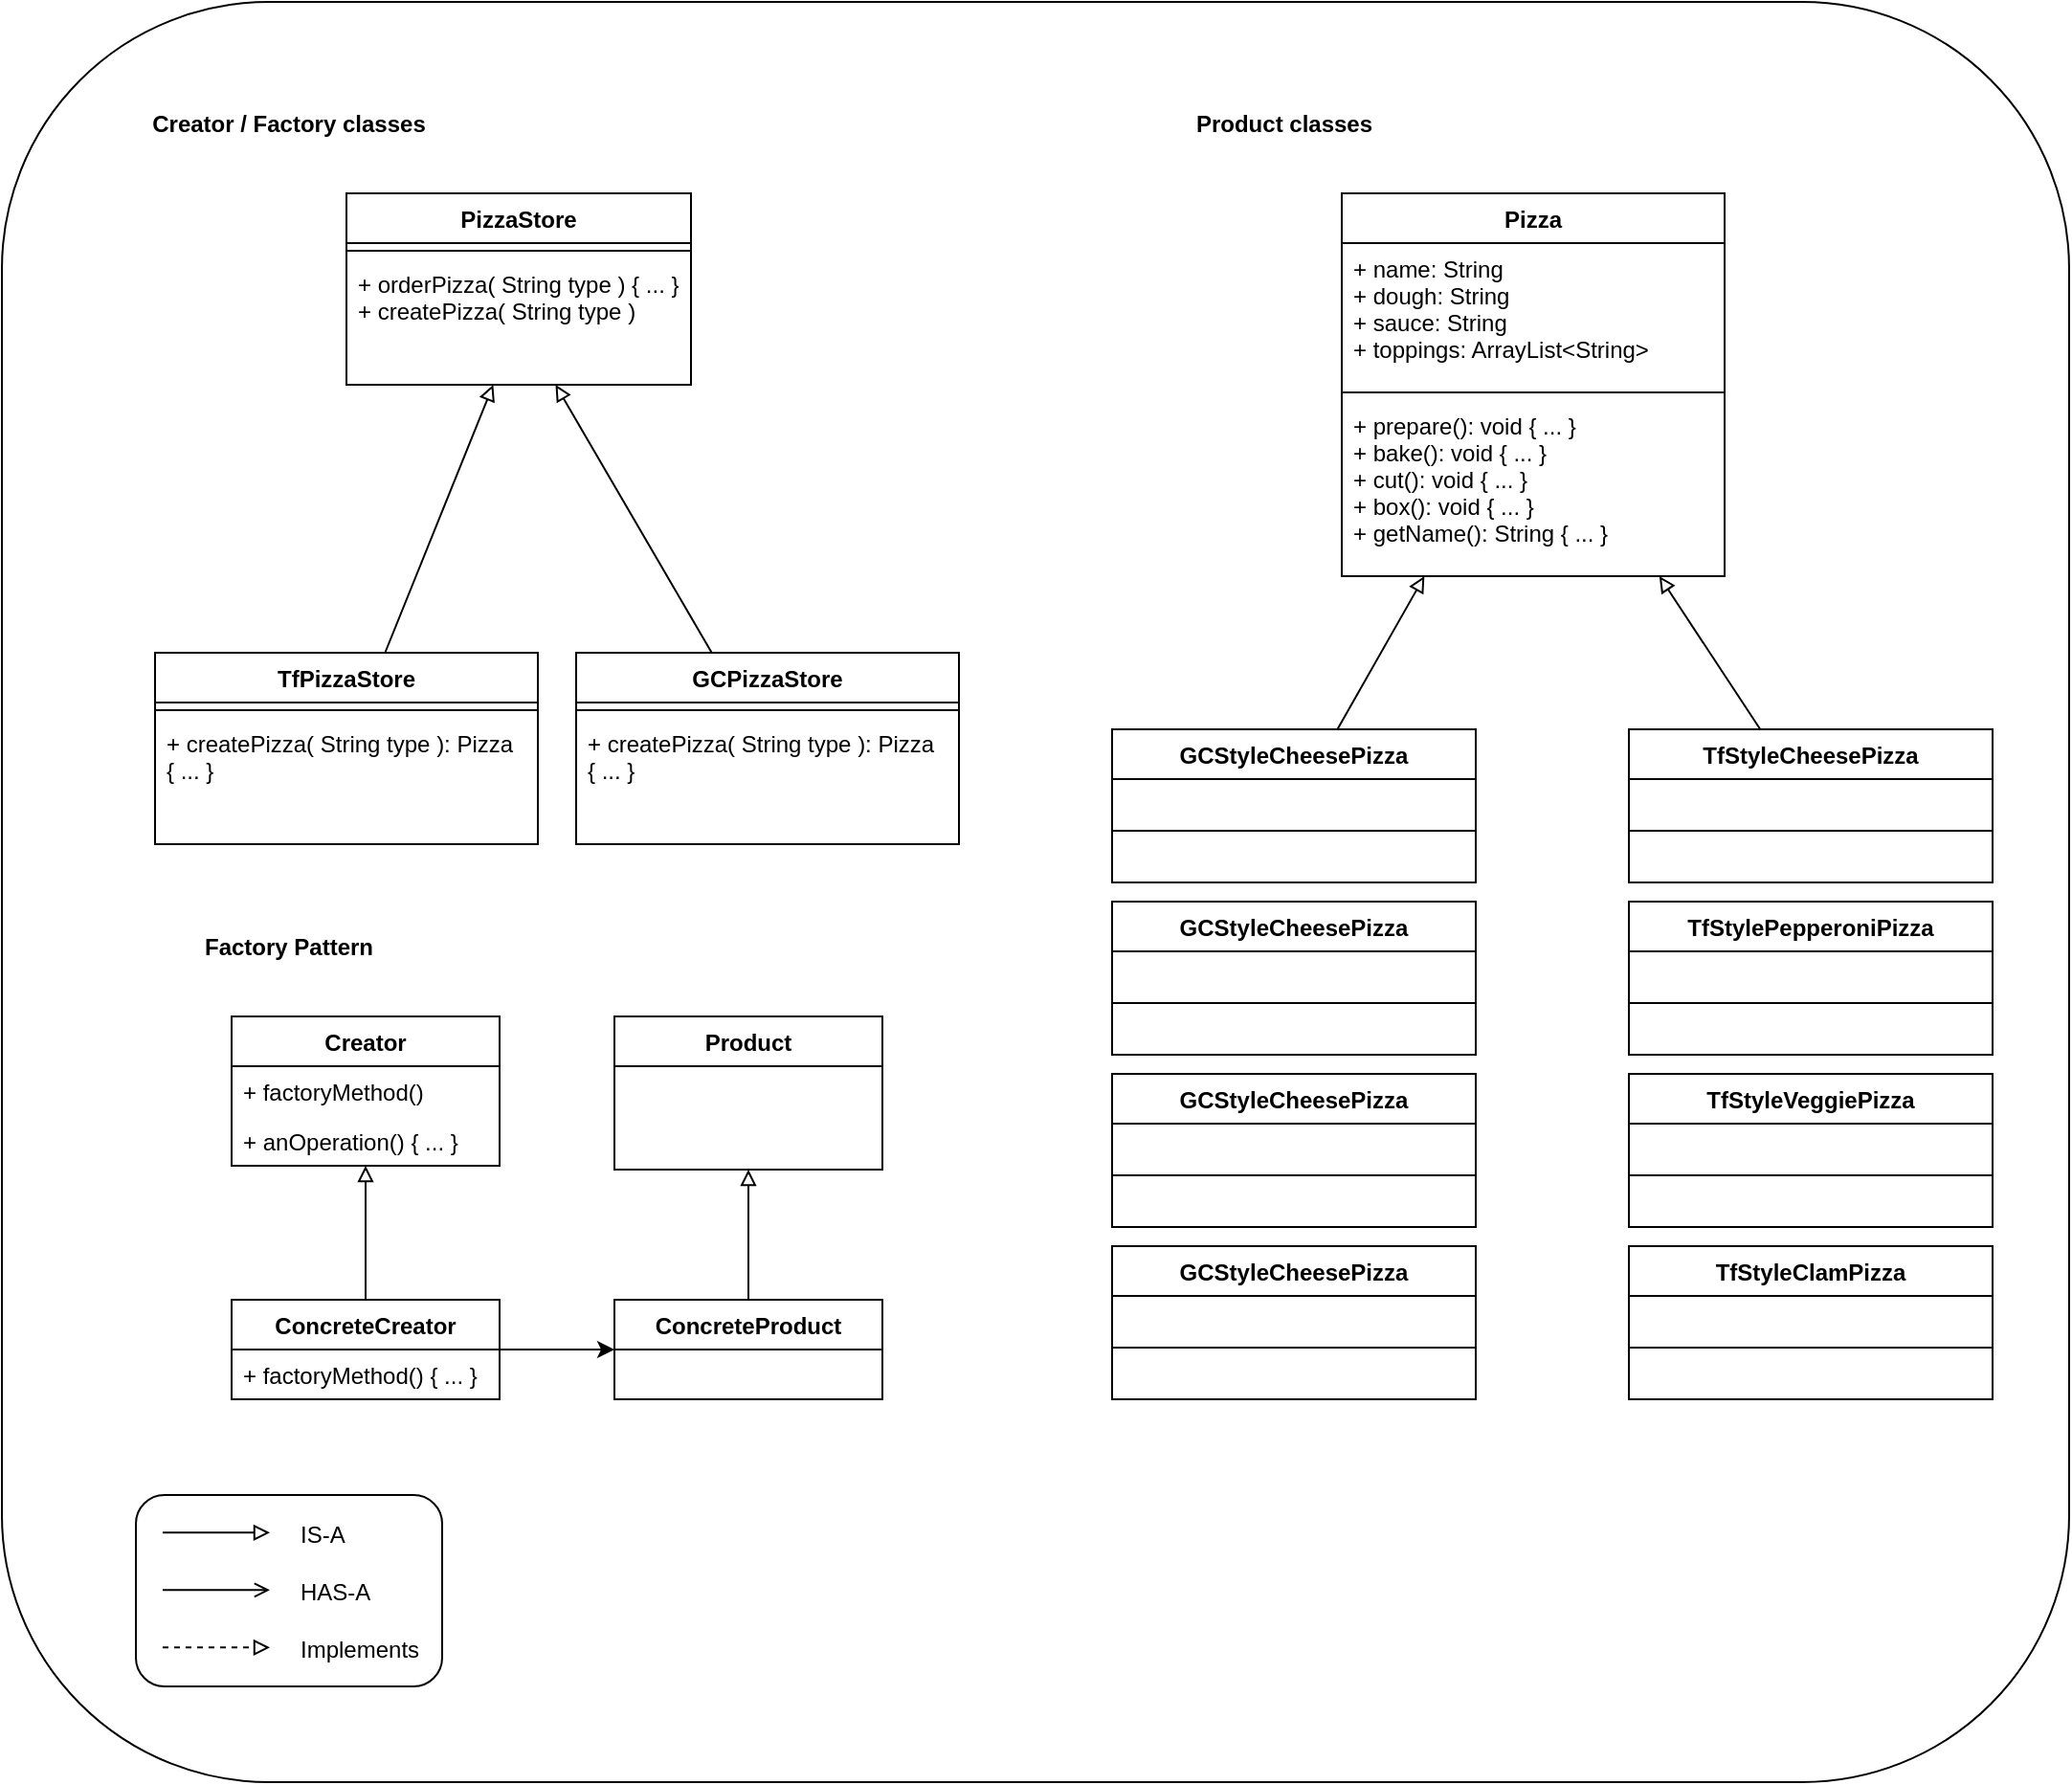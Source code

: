<mxfile version="15.5.8" type="device"><diagram id="JnD1QhhIr47Y44iLsBIE" name="Page-1"><mxGraphModel dx="2066" dy="1097" grid="1" gridSize="10" guides="1" tooltips="1" connect="1" arrows="1" fold="1" page="1" pageScale="1" pageWidth="4681" pageHeight="3300" math="0" shadow="0"><root><mxCell id="0"/><mxCell id="1" parent="0"/><mxCell id="Z9BSiIcWPX28CdtwF2Qc-1" value="PizzaStore" style="swimlane;fontStyle=1;align=center;verticalAlign=top;childLayout=stackLayout;horizontal=1;startSize=26;horizontalStack=0;resizeParent=1;resizeParentMax=0;resizeLast=0;collapsible=1;marginBottom=0;" vertex="1" parent="1"><mxGeometry x="200" y="120" width="180" height="100" as="geometry"/></mxCell><mxCell id="Z9BSiIcWPX28CdtwF2Qc-3" value="" style="line;strokeWidth=1;fillColor=none;align=left;verticalAlign=middle;spacingTop=-1;spacingLeft=3;spacingRight=3;rotatable=0;labelPosition=right;points=[];portConstraint=eastwest;" vertex="1" parent="Z9BSiIcWPX28CdtwF2Qc-1"><mxGeometry y="26" width="180" height="8" as="geometry"/></mxCell><mxCell id="Z9BSiIcWPX28CdtwF2Qc-4" value="+ orderPizza( String type ) { ... }&#10;+ createPizza( String type )" style="text;strokeColor=none;fillColor=none;align=left;verticalAlign=top;spacingLeft=4;spacingRight=4;overflow=hidden;rotatable=0;points=[[0,0.5],[1,0.5]];portConstraint=eastwest;" vertex="1" parent="Z9BSiIcWPX28CdtwF2Qc-1"><mxGeometry y="34" width="180" height="66" as="geometry"/></mxCell><mxCell id="Z9BSiIcWPX28CdtwF2Qc-5" value="TfPizzaStore" style="swimlane;fontStyle=1;align=center;verticalAlign=top;childLayout=stackLayout;horizontal=1;startSize=26;horizontalStack=0;resizeParent=1;resizeParentMax=0;resizeLast=0;collapsible=1;marginBottom=0;" vertex="1" parent="1"><mxGeometry x="100" y="360" width="200" height="100" as="geometry"/></mxCell><mxCell id="Z9BSiIcWPX28CdtwF2Qc-6" value="" style="line;strokeWidth=1;fillColor=none;align=left;verticalAlign=middle;spacingTop=-1;spacingLeft=3;spacingRight=3;rotatable=0;labelPosition=right;points=[];portConstraint=eastwest;" vertex="1" parent="Z9BSiIcWPX28CdtwF2Qc-5"><mxGeometry y="26" width="200" height="8" as="geometry"/></mxCell><mxCell id="Z9BSiIcWPX28CdtwF2Qc-7" value="+ createPizza( String type ): Pizza &#10;{ ... }" style="text;strokeColor=none;fillColor=none;align=left;verticalAlign=top;spacingLeft=4;spacingRight=4;overflow=hidden;rotatable=0;points=[[0,0.5],[1,0.5]];portConstraint=eastwest;" vertex="1" parent="Z9BSiIcWPX28CdtwF2Qc-5"><mxGeometry y="34" width="200" height="66" as="geometry"/></mxCell><mxCell id="Z9BSiIcWPX28CdtwF2Qc-8" value="GCPizzaStore" style="swimlane;fontStyle=1;align=center;verticalAlign=top;childLayout=stackLayout;horizontal=1;startSize=26;horizontalStack=0;resizeParent=1;resizeParentMax=0;resizeLast=0;collapsible=1;marginBottom=0;" vertex="1" parent="1"><mxGeometry x="320" y="360" width="200" height="100" as="geometry"/></mxCell><mxCell id="Z9BSiIcWPX28CdtwF2Qc-9" value="" style="line;strokeWidth=1;fillColor=none;align=left;verticalAlign=middle;spacingTop=-1;spacingLeft=3;spacingRight=3;rotatable=0;labelPosition=right;points=[];portConstraint=eastwest;" vertex="1" parent="Z9BSiIcWPX28CdtwF2Qc-8"><mxGeometry y="26" width="200" height="8" as="geometry"/></mxCell><mxCell id="Z9BSiIcWPX28CdtwF2Qc-10" value="+ createPizza( String type ): Pizza &#10;{ ... }" style="text;strokeColor=none;fillColor=none;align=left;verticalAlign=top;spacingLeft=4;spacingRight=4;overflow=hidden;rotatable=0;points=[[0,0.5],[1,0.5]];portConstraint=eastwest;" vertex="1" parent="Z9BSiIcWPX28CdtwF2Qc-8"><mxGeometry y="34" width="200" height="66" as="geometry"/></mxCell><mxCell id="Z9BSiIcWPX28CdtwF2Qc-11" value="" style="endArrow=open;html=1;rounded=0;exitX=0.996;exitY=1.023;exitDx=0;exitDy=0;exitPerimeter=0;endFill=0;" edge="1" parent="1"><mxGeometry width="50" height="50" relative="1" as="geometry"><mxPoint x="104" y="849.682" as="sourcePoint"/><mxPoint x="160" y="849.67" as="targetPoint"/></mxGeometry></mxCell><mxCell id="Z9BSiIcWPX28CdtwF2Qc-12" value="" style="endArrow=block;html=1;rounded=0;exitX=0.5;exitY=0;exitDx=0;exitDy=0;endFill=0;" edge="1" parent="1"><mxGeometry width="50" height="50" relative="1" as="geometry"><mxPoint x="104" y="819.67" as="sourcePoint"/><mxPoint x="160" y="819.67" as="targetPoint"/></mxGeometry></mxCell><mxCell id="Z9BSiIcWPX28CdtwF2Qc-13" value="" style="endArrow=block;html=1;rounded=0;dashed=1;endFill=0;exitX=0.5;exitY=0;exitDx=0;exitDy=0;" edge="1" parent="1"><mxGeometry width="50" height="50" relative="1" as="geometry"><mxPoint x="104" y="879.67" as="sourcePoint"/><mxPoint x="160" y="879.67" as="targetPoint"/></mxGeometry></mxCell><mxCell id="Z9BSiIcWPX28CdtwF2Qc-14" value="IS-A" style="text;strokeColor=none;fillColor=none;align=left;verticalAlign=middle;spacingLeft=4;spacingRight=4;overflow=hidden;points=[[0,0.5],[1,0.5]];portConstraint=eastwest;rotatable=0;" vertex="1" parent="1"><mxGeometry x="170" y="805" width="50" height="30" as="geometry"/></mxCell><mxCell id="Z9BSiIcWPX28CdtwF2Qc-15" value="HAS-A" style="text;strokeColor=none;fillColor=none;align=left;verticalAlign=middle;spacingLeft=4;spacingRight=4;overflow=hidden;points=[[0,0.5],[1,0.5]];portConstraint=eastwest;rotatable=0;" vertex="1" parent="1"><mxGeometry x="170" y="835" width="50" height="30" as="geometry"/></mxCell><mxCell id="Z9BSiIcWPX28CdtwF2Qc-16" value="Implements" style="text;strokeColor=none;fillColor=none;align=left;verticalAlign=middle;spacingLeft=4;spacingRight=4;overflow=hidden;points=[[0,0.5],[1,0.5]];portConstraint=eastwest;rotatable=0;" vertex="1" parent="1"><mxGeometry x="170" y="865" width="80" height="30" as="geometry"/></mxCell><mxCell id="Z9BSiIcWPX28CdtwF2Qc-17" value="" style="rounded=1;whiteSpace=wrap;html=1;fillColor=none;" vertex="1" parent="1"><mxGeometry x="90" y="800" width="160" height="100" as="geometry"/></mxCell><mxCell id="Z9BSiIcWPX28CdtwF2Qc-18" value="" style="endArrow=block;html=1;rounded=0;endFill=0;" edge="1" parent="1" source="Z9BSiIcWPX28CdtwF2Qc-5" target="Z9BSiIcWPX28CdtwF2Qc-4"><mxGeometry width="50" height="50" relative="1" as="geometry"><mxPoint x="104" y="549.67" as="sourcePoint"/><mxPoint x="160" y="549.67" as="targetPoint"/></mxGeometry></mxCell><mxCell id="Z9BSiIcWPX28CdtwF2Qc-19" value="" style="endArrow=block;html=1;rounded=0;endFill=0;" edge="1" parent="1" source="Z9BSiIcWPX28CdtwF2Qc-8" target="Z9BSiIcWPX28CdtwF2Qc-4"><mxGeometry width="50" height="50" relative="1" as="geometry"><mxPoint x="210.785" y="370" as="sourcePoint"/><mxPoint x="282.982" y="230" as="targetPoint"/></mxGeometry></mxCell><mxCell id="Z9BSiIcWPX28CdtwF2Qc-20" value="Creator / Factory classes" style="text;align=center;fontStyle=1;verticalAlign=middle;spacingLeft=3;spacingRight=3;strokeColor=none;rotatable=0;points=[[0,0.5],[1,0.5]];portConstraint=eastwest;" vertex="1" parent="1"><mxGeometry x="80" y="70" width="180" height="26" as="geometry"/></mxCell><mxCell id="Z9BSiIcWPX28CdtwF2Qc-24" value="TfStyleCheesePizza" style="swimlane;fontStyle=1;align=center;verticalAlign=top;childLayout=stackLayout;horizontal=1;startSize=26;horizontalStack=0;resizeParent=1;resizeParentMax=0;resizeLast=0;collapsible=1;marginBottom=0;" vertex="1" parent="1"><mxGeometry x="870" y="400" width="190" height="80" as="geometry"/></mxCell><mxCell id="Z9BSiIcWPX28CdtwF2Qc-25" value="" style="line;strokeWidth=1;fillColor=none;align=left;verticalAlign=middle;spacingTop=-1;spacingLeft=3;spacingRight=3;rotatable=0;labelPosition=right;points=[];portConstraint=eastwest;" vertex="1" parent="Z9BSiIcWPX28CdtwF2Qc-24"><mxGeometry y="26" width="190" height="54" as="geometry"/></mxCell><mxCell id="Z9BSiIcWPX28CdtwF2Qc-30" value="" style="endArrow=block;html=1;rounded=0;endFill=0;" edge="1" parent="1" source="Z9BSiIcWPX28CdtwF2Qc-24" target="Z9BSiIcWPX28CdtwF2Qc-34"><mxGeometry width="50" height="50" relative="1" as="geometry"><mxPoint x="624" y="549.67" as="sourcePoint"/><mxPoint x="740" y="430" as="targetPoint"/></mxGeometry></mxCell><mxCell id="Z9BSiIcWPX28CdtwF2Qc-32" value="Product classes" style="text;align=center;fontStyle=1;verticalAlign=middle;spacingLeft=3;spacingRight=3;strokeColor=none;rotatable=0;points=[[0,0.5],[1,0.5]];portConstraint=eastwest;" vertex="1" parent="1"><mxGeometry x="600" y="70" width="180" height="26" as="geometry"/></mxCell><mxCell id="Z9BSiIcWPX28CdtwF2Qc-34" value="Pizza" style="swimlane;fontStyle=1;align=center;verticalAlign=top;childLayout=stackLayout;horizontal=1;startSize=26;horizontalStack=0;resizeParent=1;resizeParentMax=0;resizeLast=0;collapsible=1;marginBottom=0;" vertex="1" parent="1"><mxGeometry x="720" y="120" width="200" height="200" as="geometry"/></mxCell><mxCell id="Z9BSiIcWPX28CdtwF2Qc-35" value="+ name: String&#10;+ dough: String&#10;+ sauce: String&#10;+ toppings: ArrayList&lt;String&gt;" style="text;strokeColor=none;fillColor=none;align=left;verticalAlign=top;spacingLeft=4;spacingRight=4;overflow=hidden;rotatable=0;points=[[0,0.5],[1,0.5]];portConstraint=eastwest;" vertex="1" parent="Z9BSiIcWPX28CdtwF2Qc-34"><mxGeometry y="26" width="200" height="74" as="geometry"/></mxCell><mxCell id="Z9BSiIcWPX28CdtwF2Qc-36" value="" style="line;strokeWidth=1;fillColor=none;align=left;verticalAlign=middle;spacingTop=-1;spacingLeft=3;spacingRight=3;rotatable=0;labelPosition=right;points=[];portConstraint=eastwest;" vertex="1" parent="Z9BSiIcWPX28CdtwF2Qc-34"><mxGeometry y="100" width="200" height="8" as="geometry"/></mxCell><mxCell id="Z9BSiIcWPX28CdtwF2Qc-37" value="+ prepare(): void { ... }&#10;+ bake(): void { ... }&#10;+ cut(): void { ... }&#10;+ box(): void { ... }&#10;+ getName(): String { ... }" style="text;strokeColor=none;fillColor=none;align=left;verticalAlign=top;spacingLeft=4;spacingRight=4;overflow=hidden;rotatable=0;points=[[0,0.5],[1,0.5]];portConstraint=eastwest;" vertex="1" parent="Z9BSiIcWPX28CdtwF2Qc-34"><mxGeometry y="108" width="200" height="92" as="geometry"/></mxCell><mxCell id="Z9BSiIcWPX28CdtwF2Qc-38" value="GCStyleCheesePizza" style="swimlane;fontStyle=1;align=center;verticalAlign=top;childLayout=stackLayout;horizontal=1;startSize=26;horizontalStack=0;resizeParent=1;resizeParentMax=0;resizeLast=0;collapsible=1;marginBottom=0;" vertex="1" parent="1"><mxGeometry x="600" y="670" width="190" height="80" as="geometry"/></mxCell><mxCell id="Z9BSiIcWPX28CdtwF2Qc-39" value="" style="line;strokeWidth=1;fillColor=none;align=left;verticalAlign=middle;spacingTop=-1;spacingLeft=3;spacingRight=3;rotatable=0;labelPosition=right;points=[];portConstraint=eastwest;" vertex="1" parent="Z9BSiIcWPX28CdtwF2Qc-38"><mxGeometry y="26" width="190" height="54" as="geometry"/></mxCell><mxCell id="Z9BSiIcWPX28CdtwF2Qc-41" value="TfStylePepperoniPizza" style="swimlane;fontStyle=1;align=center;verticalAlign=top;childLayout=stackLayout;horizontal=1;startSize=26;horizontalStack=0;resizeParent=1;resizeParentMax=0;resizeLast=0;collapsible=1;marginBottom=0;" vertex="1" parent="1"><mxGeometry x="870" y="490" width="190" height="80" as="geometry"/></mxCell><mxCell id="Z9BSiIcWPX28CdtwF2Qc-42" value="" style="line;strokeWidth=1;fillColor=none;align=left;verticalAlign=middle;spacingTop=-1;spacingLeft=3;spacingRight=3;rotatable=0;labelPosition=right;points=[];portConstraint=eastwest;" vertex="1" parent="Z9BSiIcWPX28CdtwF2Qc-41"><mxGeometry y="26" width="190" height="54" as="geometry"/></mxCell><mxCell id="Z9BSiIcWPX28CdtwF2Qc-44" value="TfStyleClamPizza" style="swimlane;fontStyle=1;align=center;verticalAlign=top;childLayout=stackLayout;horizontal=1;startSize=26;horizontalStack=0;resizeParent=1;resizeParentMax=0;resizeLast=0;collapsible=1;marginBottom=0;" vertex="1" parent="1"><mxGeometry x="870" y="670" width="190" height="80" as="geometry"/></mxCell><mxCell id="Z9BSiIcWPX28CdtwF2Qc-45" value="" style="line;strokeWidth=1;fillColor=none;align=left;verticalAlign=middle;spacingTop=-1;spacingLeft=3;spacingRight=3;rotatable=0;labelPosition=right;points=[];portConstraint=eastwest;" vertex="1" parent="Z9BSiIcWPX28CdtwF2Qc-44"><mxGeometry y="26" width="190" height="54" as="geometry"/></mxCell><mxCell id="Z9BSiIcWPX28CdtwF2Qc-47" value="TfStyleVeggiePizza" style="swimlane;fontStyle=1;align=center;verticalAlign=top;childLayout=stackLayout;horizontal=1;startSize=26;horizontalStack=0;resizeParent=1;resizeParentMax=0;resizeLast=0;collapsible=1;marginBottom=0;" vertex="1" parent="1"><mxGeometry x="870" y="580" width="190" height="80" as="geometry"/></mxCell><mxCell id="Z9BSiIcWPX28CdtwF2Qc-48" value="" style="line;strokeWidth=1;fillColor=none;align=left;verticalAlign=middle;spacingTop=-1;spacingLeft=3;spacingRight=3;rotatable=0;labelPosition=right;points=[];portConstraint=eastwest;" vertex="1" parent="Z9BSiIcWPX28CdtwF2Qc-47"><mxGeometry y="26" width="190" height="54" as="geometry"/></mxCell><mxCell id="Z9BSiIcWPX28CdtwF2Qc-50" value="GCStyleCheesePizza" style="swimlane;fontStyle=1;align=center;verticalAlign=top;childLayout=stackLayout;horizontal=1;startSize=26;horizontalStack=0;resizeParent=1;resizeParentMax=0;resizeLast=0;collapsible=1;marginBottom=0;" vertex="1" parent="1"><mxGeometry x="600" y="580" width="190" height="80" as="geometry"/></mxCell><mxCell id="Z9BSiIcWPX28CdtwF2Qc-51" value="" style="line;strokeWidth=1;fillColor=none;align=left;verticalAlign=middle;spacingTop=-1;spacingLeft=3;spacingRight=3;rotatable=0;labelPosition=right;points=[];portConstraint=eastwest;" vertex="1" parent="Z9BSiIcWPX28CdtwF2Qc-50"><mxGeometry y="26" width="190" height="54" as="geometry"/></mxCell><mxCell id="Z9BSiIcWPX28CdtwF2Qc-53" value="GCStyleCheesePizza" style="swimlane;fontStyle=1;align=center;verticalAlign=top;childLayout=stackLayout;horizontal=1;startSize=26;horizontalStack=0;resizeParent=1;resizeParentMax=0;resizeLast=0;collapsible=1;marginBottom=0;" vertex="1" parent="1"><mxGeometry x="600" y="400" width="190" height="80" as="geometry"/></mxCell><mxCell id="Z9BSiIcWPX28CdtwF2Qc-54" value="" style="line;strokeWidth=1;fillColor=none;align=left;verticalAlign=middle;spacingTop=-1;spacingLeft=3;spacingRight=3;rotatable=0;labelPosition=right;points=[];portConstraint=eastwest;" vertex="1" parent="Z9BSiIcWPX28CdtwF2Qc-53"><mxGeometry y="26" width="190" height="54" as="geometry"/></mxCell><mxCell id="Z9BSiIcWPX28CdtwF2Qc-55" value="" style="endArrow=block;html=1;rounded=0;endFill=0;" edge="1" parent="1" source="Z9BSiIcWPX28CdtwF2Qc-53" target="Z9BSiIcWPX28CdtwF2Qc-34"><mxGeometry width="50" height="50" relative="1" as="geometry"><mxPoint x="924" y="569.67" as="sourcePoint"/><mxPoint x="1040" y="450" as="targetPoint"/></mxGeometry></mxCell><mxCell id="Z9BSiIcWPX28CdtwF2Qc-56" value="GCStyleCheesePizza" style="swimlane;fontStyle=1;align=center;verticalAlign=top;childLayout=stackLayout;horizontal=1;startSize=26;horizontalStack=0;resizeParent=1;resizeParentMax=0;resizeLast=0;collapsible=1;marginBottom=0;" vertex="1" parent="1"><mxGeometry x="600" y="490" width="190" height="80" as="geometry"/></mxCell><mxCell id="Z9BSiIcWPX28CdtwF2Qc-57" value="" style="line;strokeWidth=1;fillColor=none;align=left;verticalAlign=middle;spacingTop=-1;spacingLeft=3;spacingRight=3;rotatable=0;labelPosition=right;points=[];portConstraint=eastwest;" vertex="1" parent="Z9BSiIcWPX28CdtwF2Qc-56"><mxGeometry y="26" width="190" height="54" as="geometry"/></mxCell><mxCell id="Z9BSiIcWPX28CdtwF2Qc-59" value="Creator" style="swimlane;fontStyle=1;childLayout=stackLayout;horizontal=1;startSize=26;fillColor=none;horizontalStack=0;resizeParent=1;resizeParentMax=0;resizeLast=0;collapsible=1;marginBottom=0;align=center;" vertex="1" parent="1"><mxGeometry x="140" y="550" width="140" height="78" as="geometry"/></mxCell><mxCell id="Z9BSiIcWPX28CdtwF2Qc-60" value="+ factoryMethod()" style="text;strokeColor=none;fillColor=none;align=left;verticalAlign=top;spacingLeft=4;spacingRight=4;overflow=hidden;rotatable=0;points=[[0,0.5],[1,0.5]];portConstraint=eastwest;" vertex="1" parent="Z9BSiIcWPX28CdtwF2Qc-59"><mxGeometry y="26" width="140" height="26" as="geometry"/></mxCell><mxCell id="Z9BSiIcWPX28CdtwF2Qc-61" value="+ anOperation() { ... }" style="text;strokeColor=none;fillColor=none;align=left;verticalAlign=top;spacingLeft=4;spacingRight=4;overflow=hidden;rotatable=0;points=[[0,0.5],[1,0.5]];portConstraint=eastwest;" vertex="1" parent="Z9BSiIcWPX28CdtwF2Qc-59"><mxGeometry y="52" width="140" height="26" as="geometry"/></mxCell><mxCell id="Z9BSiIcWPX28CdtwF2Qc-63" value="ConcreteCreator" style="swimlane;fontStyle=1;childLayout=stackLayout;horizontal=1;startSize=26;fillColor=none;horizontalStack=0;resizeParent=1;resizeParentMax=0;resizeLast=0;collapsible=1;marginBottom=0;align=center;" vertex="1" parent="1"><mxGeometry x="140" y="698" width="140" height="52" as="geometry"/></mxCell><mxCell id="Z9BSiIcWPX28CdtwF2Qc-64" value="+ factoryMethod() { ... }" style="text;strokeColor=none;fillColor=none;align=left;verticalAlign=top;spacingLeft=4;spacingRight=4;overflow=hidden;rotatable=0;points=[[0,0.5],[1,0.5]];portConstraint=eastwest;" vertex="1" parent="Z9BSiIcWPX28CdtwF2Qc-63"><mxGeometry y="26" width="140" height="26" as="geometry"/></mxCell><mxCell id="Z9BSiIcWPX28CdtwF2Qc-66" value="" style="endArrow=block;html=1;rounded=0;endFill=0;" edge="1" parent="1" source="Z9BSiIcWPX28CdtwF2Qc-63" target="Z9BSiIcWPX28CdtwF2Qc-59"><mxGeometry width="50" height="50" relative="1" as="geometry"><mxPoint x="-111.364" y="880" as="sourcePoint"/><mxPoint x="-164.091" y="800" as="targetPoint"/></mxGeometry></mxCell><mxCell id="Z9BSiIcWPX28CdtwF2Qc-67" value="Product" style="swimlane;fontStyle=1;childLayout=stackLayout;horizontal=1;startSize=26;fillColor=none;horizontalStack=0;resizeParent=1;resizeParentMax=0;resizeLast=0;collapsible=1;marginBottom=0;align=center;" vertex="1" parent="1"><mxGeometry x="340" y="550" width="140" height="80" as="geometry"/></mxCell><mxCell id="Z9BSiIcWPX28CdtwF2Qc-70" value="ConcreteProduct" style="swimlane;fontStyle=1;childLayout=stackLayout;horizontal=1;startSize=26;fillColor=none;horizontalStack=0;resizeParent=1;resizeParentMax=0;resizeLast=0;collapsible=1;marginBottom=0;align=center;" vertex="1" parent="1"><mxGeometry x="340" y="698" width="140" height="52" as="geometry"/></mxCell><mxCell id="Z9BSiIcWPX28CdtwF2Qc-72" value="" style="endArrow=block;html=1;rounded=0;endFill=0;" edge="1" parent="1" source="Z9BSiIcWPX28CdtwF2Qc-70" target="Z9BSiIcWPX28CdtwF2Qc-67"><mxGeometry width="50" height="50" relative="1" as="geometry"><mxPoint x="88.636" y="880" as="sourcePoint"/><mxPoint x="35.909" y="800" as="targetPoint"/></mxGeometry></mxCell><mxCell id="Z9BSiIcWPX28CdtwF2Qc-73" value="" style="endArrow=classic;html=1;rounded=0;" edge="1" parent="1" source="Z9BSiIcWPX28CdtwF2Qc-63" target="Z9BSiIcWPX28CdtwF2Qc-70"><mxGeometry width="50" height="50" relative="1" as="geometry"><mxPoint x="-450" y="960" as="sourcePoint"/><mxPoint x="-400" y="910" as="targetPoint"/></mxGeometry></mxCell><mxCell id="Z9BSiIcWPX28CdtwF2Qc-74" value="Factory Pattern" style="text;align=center;fontStyle=1;verticalAlign=middle;spacingLeft=3;spacingRight=3;strokeColor=none;rotatable=0;points=[[0,0.5],[1,0.5]];portConstraint=eastwest;" vertex="1" parent="1"><mxGeometry x="80" y="500" width="180" height="26" as="geometry"/></mxCell><mxCell id="Z9BSiIcWPX28CdtwF2Qc-75" value="" style="rounded=1;whiteSpace=wrap;html=1;align=center;fillColor=none;" vertex="1" parent="1"><mxGeometry x="20" y="20" width="1080" height="930" as="geometry"/></mxCell></root></mxGraphModel></diagram></mxfile>